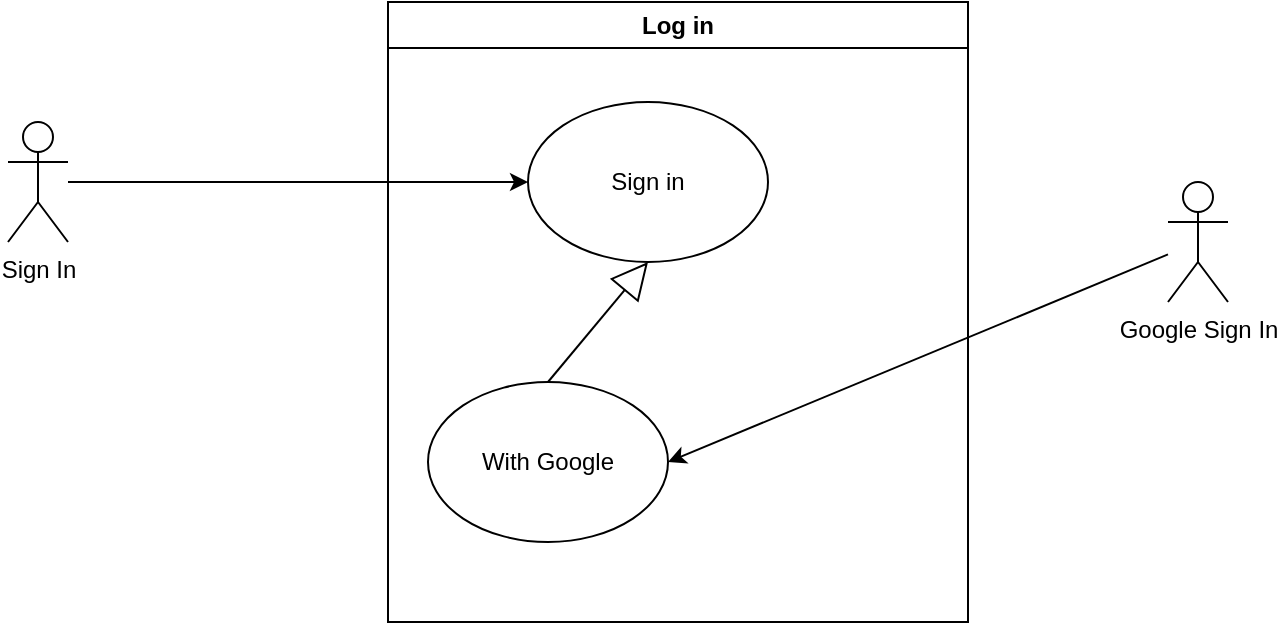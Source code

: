 <mxfile>
    <diagram name="Page-1" id="MjfYdRnuBHXMCo2Bp_xK">
        <mxGraphModel dx="846" dy="797" grid="1" gridSize="10" guides="1" tooltips="1" connect="1" arrows="1" fold="1" page="1" pageScale="1" pageWidth="827" pageHeight="1169" math="0" shadow="0">
            <root>
                <mxCell id="0"/>
                <mxCell id="1" parent="0"/>
                <mxCell id="2" value="Log in" style="swimlane;whiteSpace=wrap;html=1;" vertex="1" parent="1">
                    <mxGeometry x="250" y="130" width="290" height="310" as="geometry"/>
                </mxCell>
                <mxCell id="3" value="Sign&amp;nbsp;in" style="ellipse;whiteSpace=wrap;html=1;" vertex="1" parent="2">
                    <mxGeometry x="70" y="50" width="120" height="80" as="geometry"/>
                </mxCell>
                <mxCell id="4" value="With Google" style="ellipse;whiteSpace=wrap;html=1;" vertex="1" parent="2">
                    <mxGeometry x="20" y="190" width="120" height="80" as="geometry"/>
                </mxCell>
                <mxCell id="7" value="" style="endArrow=block;endSize=16;endFill=0;html=1;exitX=0.5;exitY=0;exitDx=0;exitDy=0;entryX=0.5;entryY=1;entryDx=0;entryDy=0;" edge="1" parent="2" source="4" target="3">
                    <mxGeometry width="160" relative="1" as="geometry">
                        <mxPoint x="90" y="150" as="sourcePoint"/>
                        <mxPoint x="260" y="150" as="targetPoint"/>
                    </mxGeometry>
                </mxCell>
                <mxCell id="6" style="edgeStyle=none;html=1;" edge="1" parent="1" source="5" target="3">
                    <mxGeometry relative="1" as="geometry"/>
                </mxCell>
                <mxCell id="5" value="Sign In" style="shape=umlActor;verticalLabelPosition=bottom;verticalAlign=top;html=1;outlineConnect=0;" vertex="1" parent="1">
                    <mxGeometry x="60" y="190" width="30" height="60" as="geometry"/>
                </mxCell>
                <mxCell id="11" style="edgeStyle=none;html=1;entryX=1;entryY=0.5;entryDx=0;entryDy=0;" edge="1" parent="1" source="8" target="4">
                    <mxGeometry relative="1" as="geometry"/>
                </mxCell>
                <mxCell id="8" value="Google Sign In" style="shape=umlActor;verticalLabelPosition=bottom;verticalAlign=top;html=1;" vertex="1" parent="1">
                    <mxGeometry x="640" y="220" width="30" height="60" as="geometry"/>
                </mxCell>
            </root>
        </mxGraphModel>
    </diagram>
</mxfile>